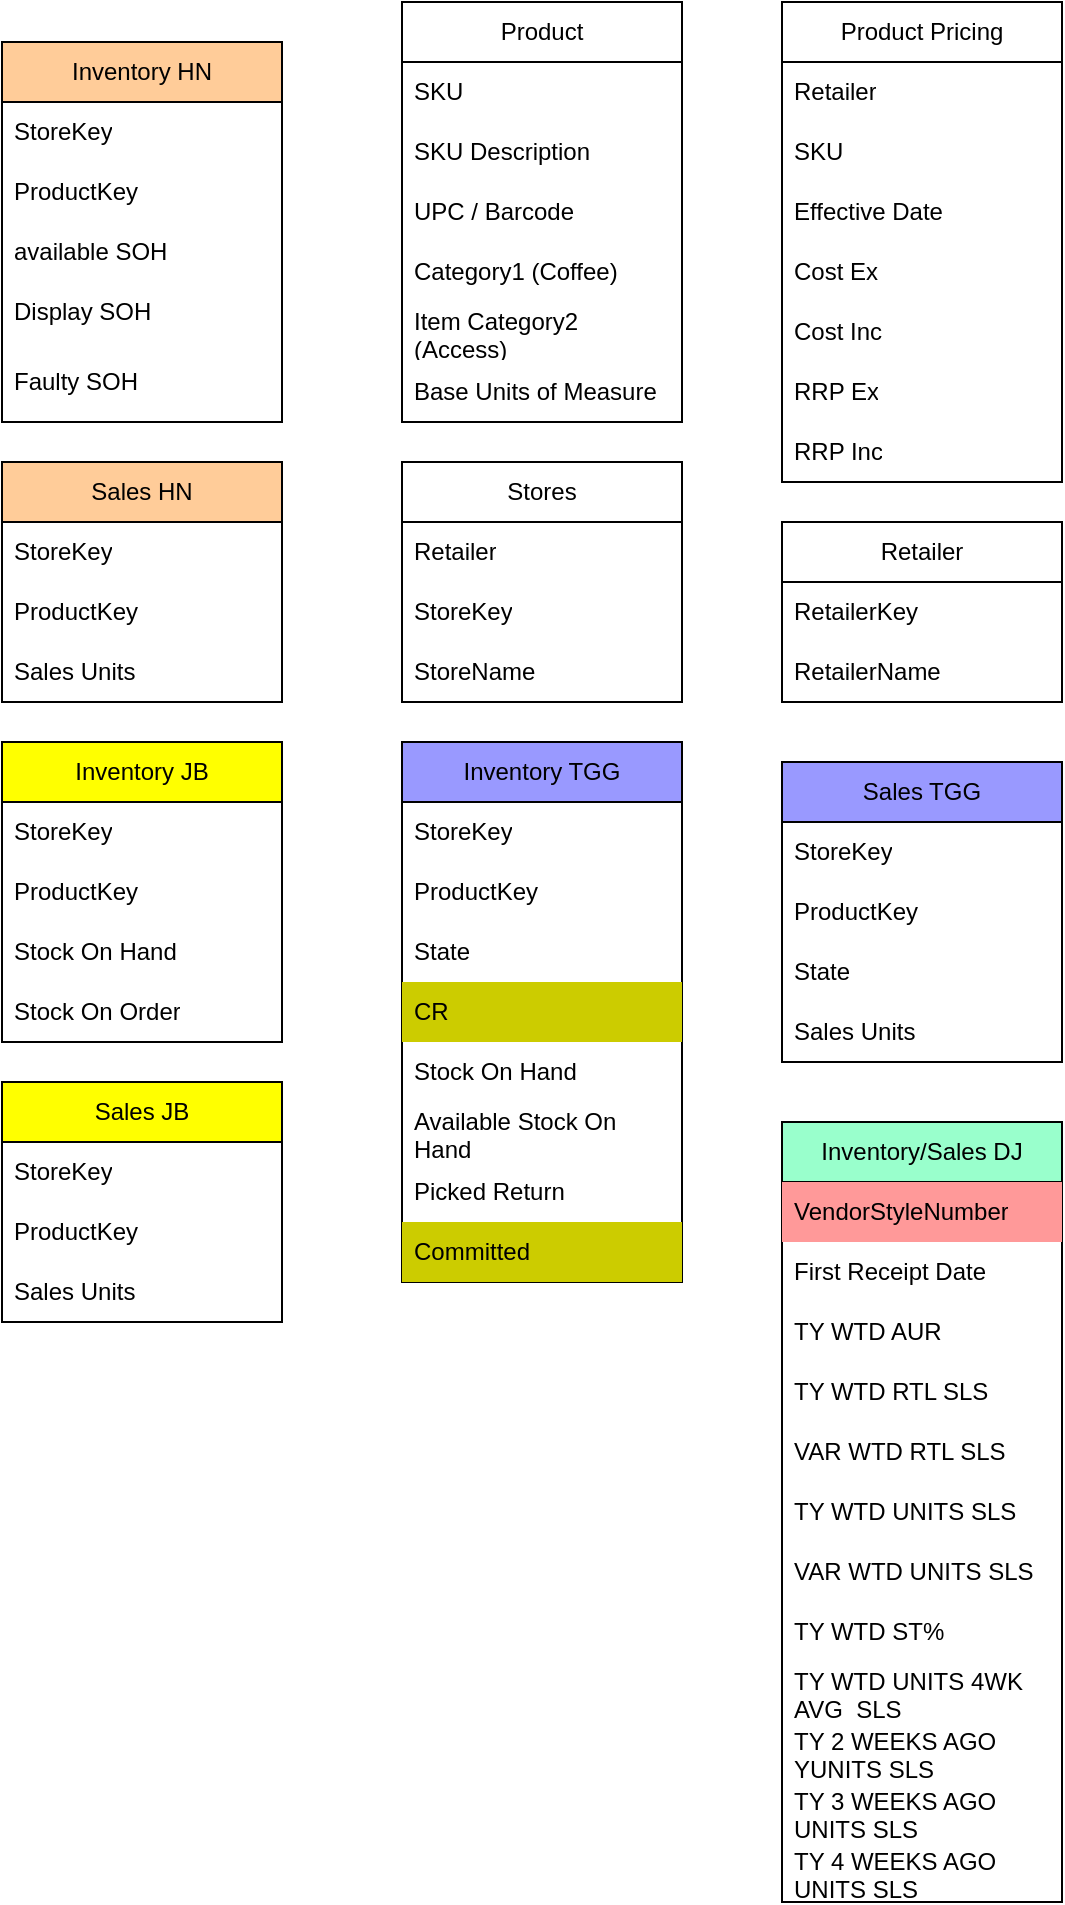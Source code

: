 <mxfile version="21.6.5" type="github">
  <diagram name="Page-1" id="cF4wm2pMIVL1QkA94cQu">
    <mxGraphModel dx="1535" dy="790" grid="1" gridSize="10" guides="1" tooltips="1" connect="1" arrows="1" fold="1" page="1" pageScale="1" pageWidth="850" pageHeight="1100" math="0" shadow="0">
      <root>
        <mxCell id="0" />
        <mxCell id="1" parent="0" />
        <mxCell id="5X5I6ebX2TFjHmfrxiP1-1" value="Inventory HN" style="swimlane;fontStyle=0;childLayout=stackLayout;horizontal=1;startSize=30;horizontalStack=0;resizeParent=1;resizeParentMax=0;resizeLast=0;collapsible=1;marginBottom=0;whiteSpace=wrap;html=1;fillColor=#FFCC99;" vertex="1" parent="1">
          <mxGeometry x="50" y="250" width="140" height="190" as="geometry" />
        </mxCell>
        <mxCell id="5X5I6ebX2TFjHmfrxiP1-47" value="StoreKey" style="text;strokeColor=none;fillColor=none;align=left;verticalAlign=middle;spacingLeft=4;spacingRight=4;overflow=hidden;points=[[0,0.5],[1,0.5]];portConstraint=eastwest;rotatable=0;whiteSpace=wrap;html=1;" vertex="1" parent="5X5I6ebX2TFjHmfrxiP1-1">
          <mxGeometry y="30" width="140" height="30" as="geometry" />
        </mxCell>
        <mxCell id="5X5I6ebX2TFjHmfrxiP1-2" value="ProductKey" style="text;strokeColor=none;fillColor=none;align=left;verticalAlign=middle;spacingLeft=4;spacingRight=4;overflow=hidden;points=[[0,0.5],[1,0.5]];portConstraint=eastwest;rotatable=0;whiteSpace=wrap;html=1;" vertex="1" parent="5X5I6ebX2TFjHmfrxiP1-1">
          <mxGeometry y="60" width="140" height="30" as="geometry" />
        </mxCell>
        <mxCell id="5X5I6ebX2TFjHmfrxiP1-46" value="available SOH" style="text;strokeColor=none;fillColor=none;align=left;verticalAlign=middle;spacingLeft=4;spacingRight=4;overflow=hidden;points=[[0,0.5],[1,0.5]];portConstraint=eastwest;rotatable=0;whiteSpace=wrap;html=1;" vertex="1" parent="5X5I6ebX2TFjHmfrxiP1-1">
          <mxGeometry y="90" width="140" height="30" as="geometry" />
        </mxCell>
        <mxCell id="5X5I6ebX2TFjHmfrxiP1-3" value="Display SOH" style="text;strokeColor=none;fillColor=none;align=left;verticalAlign=middle;spacingLeft=4;spacingRight=4;overflow=hidden;points=[[0,0.5],[1,0.5]];portConstraint=eastwest;rotatable=0;whiteSpace=wrap;html=1;" vertex="1" parent="5X5I6ebX2TFjHmfrxiP1-1">
          <mxGeometry y="120" width="140" height="30" as="geometry" />
        </mxCell>
        <mxCell id="5X5I6ebX2TFjHmfrxiP1-4" value="Faulty SOH" style="text;strokeColor=none;fillColor=none;align=left;verticalAlign=middle;spacingLeft=4;spacingRight=4;overflow=hidden;points=[[0,0.5],[1,0.5]];portConstraint=eastwest;rotatable=0;whiteSpace=wrap;html=1;" vertex="1" parent="5X5I6ebX2TFjHmfrxiP1-1">
          <mxGeometry y="150" width="140" height="40" as="geometry" />
        </mxCell>
        <mxCell id="5X5I6ebX2TFjHmfrxiP1-6" value="Sales HN" style="swimlane;fontStyle=0;childLayout=stackLayout;horizontal=1;startSize=30;horizontalStack=0;resizeParent=1;resizeParentMax=0;resizeLast=0;collapsible=1;marginBottom=0;whiteSpace=wrap;html=1;fillColor=#FFCC99;" vertex="1" parent="1">
          <mxGeometry x="50" y="460" width="140" height="120" as="geometry" />
        </mxCell>
        <mxCell id="5X5I6ebX2TFjHmfrxiP1-7" value="StoreKey" style="text;strokeColor=none;fillColor=none;align=left;verticalAlign=middle;spacingLeft=4;spacingRight=4;overflow=hidden;points=[[0,0.5],[1,0.5]];portConstraint=eastwest;rotatable=0;whiteSpace=wrap;html=1;" vertex="1" parent="5X5I6ebX2TFjHmfrxiP1-6">
          <mxGeometry y="30" width="140" height="30" as="geometry" />
        </mxCell>
        <mxCell id="5X5I6ebX2TFjHmfrxiP1-44" value="ProductKey" style="text;strokeColor=none;fillColor=none;align=left;verticalAlign=middle;spacingLeft=4;spacingRight=4;overflow=hidden;points=[[0,0.5],[1,0.5]];portConstraint=eastwest;rotatable=0;whiteSpace=wrap;html=1;" vertex="1" parent="5X5I6ebX2TFjHmfrxiP1-6">
          <mxGeometry y="60" width="140" height="30" as="geometry" />
        </mxCell>
        <mxCell id="5X5I6ebX2TFjHmfrxiP1-45" value="Sales Units" style="text;strokeColor=none;fillColor=none;align=left;verticalAlign=middle;spacingLeft=4;spacingRight=4;overflow=hidden;points=[[0,0.5],[1,0.5]];portConstraint=eastwest;rotatable=0;whiteSpace=wrap;html=1;" vertex="1" parent="5X5I6ebX2TFjHmfrxiP1-6">
          <mxGeometry y="90" width="140" height="30" as="geometry" />
        </mxCell>
        <mxCell id="5X5I6ebX2TFjHmfrxiP1-10" value="Product" style="swimlane;fontStyle=0;childLayout=stackLayout;horizontal=1;startSize=30;horizontalStack=0;resizeParent=1;resizeParentMax=0;resizeLast=0;collapsible=1;marginBottom=0;whiteSpace=wrap;html=1;" vertex="1" parent="1">
          <mxGeometry x="250" y="230" width="140" height="210" as="geometry" />
        </mxCell>
        <mxCell id="5X5I6ebX2TFjHmfrxiP1-11" value="SKU&lt;span style=&quot;white-space: pre;&quot;&gt;&#x9;&lt;/span&gt;&lt;br&gt;" style="text;strokeColor=none;fillColor=none;align=left;verticalAlign=middle;spacingLeft=4;spacingRight=4;overflow=hidden;points=[[0,0.5],[1,0.5]];portConstraint=eastwest;rotatable=0;whiteSpace=wrap;html=1;" vertex="1" parent="5X5I6ebX2TFjHmfrxiP1-10">
          <mxGeometry y="30" width="140" height="30" as="geometry" />
        </mxCell>
        <mxCell id="5X5I6ebX2TFjHmfrxiP1-14" value="SKU Description" style="text;strokeColor=none;fillColor=none;align=left;verticalAlign=middle;spacingLeft=4;spacingRight=4;overflow=hidden;points=[[0,0.5],[1,0.5]];portConstraint=eastwest;rotatable=0;whiteSpace=wrap;html=1;" vertex="1" parent="5X5I6ebX2TFjHmfrxiP1-10">
          <mxGeometry y="60" width="140" height="30" as="geometry" />
        </mxCell>
        <mxCell id="5X5I6ebX2TFjHmfrxiP1-12" value="UPC / Barcode" style="text;strokeColor=none;fillColor=none;align=left;verticalAlign=middle;spacingLeft=4;spacingRight=4;overflow=hidden;points=[[0,0.5],[1,0.5]];portConstraint=eastwest;rotatable=0;whiteSpace=wrap;html=1;" vertex="1" parent="5X5I6ebX2TFjHmfrxiP1-10">
          <mxGeometry y="90" width="140" height="30" as="geometry" />
        </mxCell>
        <mxCell id="5X5I6ebX2TFjHmfrxiP1-13" value="Category1 (Coffee)" style="text;strokeColor=none;fillColor=none;align=left;verticalAlign=middle;spacingLeft=4;spacingRight=4;overflow=hidden;points=[[0,0.5],[1,0.5]];portConstraint=eastwest;rotatable=0;whiteSpace=wrap;html=1;" vertex="1" parent="5X5I6ebX2TFjHmfrxiP1-10">
          <mxGeometry y="120" width="140" height="30" as="geometry" />
        </mxCell>
        <mxCell id="5X5I6ebX2TFjHmfrxiP1-15" value="Item Category2 (Access)" style="text;strokeColor=none;fillColor=none;align=left;verticalAlign=middle;spacingLeft=4;spacingRight=4;overflow=hidden;points=[[0,0.5],[1,0.5]];portConstraint=eastwest;rotatable=0;whiteSpace=wrap;html=1;" vertex="1" parent="5X5I6ebX2TFjHmfrxiP1-10">
          <mxGeometry y="150" width="140" height="30" as="geometry" />
        </mxCell>
        <mxCell id="5X5I6ebX2TFjHmfrxiP1-16" value="Base Units of Measure" style="text;strokeColor=none;fillColor=none;align=left;verticalAlign=middle;spacingLeft=4;spacingRight=4;overflow=hidden;points=[[0,0.5],[1,0.5]];portConstraint=eastwest;rotatable=0;whiteSpace=wrap;html=1;" vertex="1" parent="5X5I6ebX2TFjHmfrxiP1-10">
          <mxGeometry y="180" width="140" height="30" as="geometry" />
        </mxCell>
        <mxCell id="5X5I6ebX2TFjHmfrxiP1-17" value="Product Pricing" style="swimlane;fontStyle=0;childLayout=stackLayout;horizontal=1;startSize=30;horizontalStack=0;resizeParent=1;resizeParentMax=0;resizeLast=0;collapsible=1;marginBottom=0;whiteSpace=wrap;html=1;" vertex="1" parent="1">
          <mxGeometry x="440" y="230" width="140" height="240" as="geometry" />
        </mxCell>
        <mxCell id="5X5I6ebX2TFjHmfrxiP1-18" value="Retailer" style="text;strokeColor=none;fillColor=none;align=left;verticalAlign=middle;spacingLeft=4;spacingRight=4;overflow=hidden;points=[[0,0.5],[1,0.5]];portConstraint=eastwest;rotatable=0;whiteSpace=wrap;html=1;" vertex="1" parent="5X5I6ebX2TFjHmfrxiP1-17">
          <mxGeometry y="30" width="140" height="30" as="geometry" />
        </mxCell>
        <mxCell id="5X5I6ebX2TFjHmfrxiP1-21" value="SKU" style="text;strokeColor=none;fillColor=none;align=left;verticalAlign=middle;spacingLeft=4;spacingRight=4;overflow=hidden;points=[[0,0.5],[1,0.5]];portConstraint=eastwest;rotatable=0;whiteSpace=wrap;html=1;" vertex="1" parent="5X5I6ebX2TFjHmfrxiP1-17">
          <mxGeometry y="60" width="140" height="30" as="geometry" />
        </mxCell>
        <mxCell id="5X5I6ebX2TFjHmfrxiP1-19" value="Effective Date" style="text;strokeColor=none;fillColor=none;align=left;verticalAlign=middle;spacingLeft=4;spacingRight=4;overflow=hidden;points=[[0,0.5],[1,0.5]];portConstraint=eastwest;rotatable=0;whiteSpace=wrap;html=1;" vertex="1" parent="5X5I6ebX2TFjHmfrxiP1-17">
          <mxGeometry y="90" width="140" height="30" as="geometry" />
        </mxCell>
        <mxCell id="5X5I6ebX2TFjHmfrxiP1-20" value="Cost Ex" style="text;strokeColor=none;fillColor=none;align=left;verticalAlign=middle;spacingLeft=4;spacingRight=4;overflow=hidden;points=[[0,0.5],[1,0.5]];portConstraint=eastwest;rotatable=0;whiteSpace=wrap;html=1;" vertex="1" parent="5X5I6ebX2TFjHmfrxiP1-17">
          <mxGeometry y="120" width="140" height="30" as="geometry" />
        </mxCell>
        <mxCell id="5X5I6ebX2TFjHmfrxiP1-23" value="Cost Inc" style="text;strokeColor=none;fillColor=none;align=left;verticalAlign=middle;spacingLeft=4;spacingRight=4;overflow=hidden;points=[[0,0.5],[1,0.5]];portConstraint=eastwest;rotatable=0;whiteSpace=wrap;html=1;" vertex="1" parent="5X5I6ebX2TFjHmfrxiP1-17">
          <mxGeometry y="150" width="140" height="30" as="geometry" />
        </mxCell>
        <mxCell id="5X5I6ebX2TFjHmfrxiP1-24" value="RRP Ex" style="text;strokeColor=none;fillColor=none;align=left;verticalAlign=middle;spacingLeft=4;spacingRight=4;overflow=hidden;points=[[0,0.5],[1,0.5]];portConstraint=eastwest;rotatable=0;whiteSpace=wrap;html=1;" vertex="1" parent="5X5I6ebX2TFjHmfrxiP1-17">
          <mxGeometry y="180" width="140" height="30" as="geometry" />
        </mxCell>
        <mxCell id="5X5I6ebX2TFjHmfrxiP1-25" value="RRP Inc" style="text;strokeColor=none;fillColor=none;align=left;verticalAlign=middle;spacingLeft=4;spacingRight=4;overflow=hidden;points=[[0,0.5],[1,0.5]];portConstraint=eastwest;rotatable=0;whiteSpace=wrap;html=1;" vertex="1" parent="5X5I6ebX2TFjHmfrxiP1-17">
          <mxGeometry y="210" width="140" height="30" as="geometry" />
        </mxCell>
        <mxCell id="5X5I6ebX2TFjHmfrxiP1-26" value="Stores" style="swimlane;fontStyle=0;childLayout=stackLayout;horizontal=1;startSize=30;horizontalStack=0;resizeParent=1;resizeParentMax=0;resizeLast=0;collapsible=1;marginBottom=0;whiteSpace=wrap;html=1;" vertex="1" parent="1">
          <mxGeometry x="250" y="460" width="140" height="120" as="geometry" />
        </mxCell>
        <mxCell id="5X5I6ebX2TFjHmfrxiP1-27" value="Retailer" style="text;strokeColor=none;fillColor=none;align=left;verticalAlign=middle;spacingLeft=4;spacingRight=4;overflow=hidden;points=[[0,0.5],[1,0.5]];portConstraint=eastwest;rotatable=0;whiteSpace=wrap;html=1;" vertex="1" parent="5X5I6ebX2TFjHmfrxiP1-26">
          <mxGeometry y="30" width="140" height="30" as="geometry" />
        </mxCell>
        <mxCell id="5X5I6ebX2TFjHmfrxiP1-28" value="StoreKey" style="text;strokeColor=none;fillColor=none;align=left;verticalAlign=middle;spacingLeft=4;spacingRight=4;overflow=hidden;points=[[0,0.5],[1,0.5]];portConstraint=eastwest;rotatable=0;whiteSpace=wrap;html=1;" vertex="1" parent="5X5I6ebX2TFjHmfrxiP1-26">
          <mxGeometry y="60" width="140" height="30" as="geometry" />
        </mxCell>
        <mxCell id="5X5I6ebX2TFjHmfrxiP1-29" value="StoreName" style="text;strokeColor=none;fillColor=none;align=left;verticalAlign=middle;spacingLeft=4;spacingRight=4;overflow=hidden;points=[[0,0.5],[1,0.5]];portConstraint=eastwest;rotatable=0;whiteSpace=wrap;html=1;" vertex="1" parent="5X5I6ebX2TFjHmfrxiP1-26">
          <mxGeometry y="90" width="140" height="30" as="geometry" />
        </mxCell>
        <mxCell id="5X5I6ebX2TFjHmfrxiP1-30" value="Retailer" style="swimlane;fontStyle=0;childLayout=stackLayout;horizontal=1;startSize=30;horizontalStack=0;resizeParent=1;resizeParentMax=0;resizeLast=0;collapsible=1;marginBottom=0;whiteSpace=wrap;html=1;" vertex="1" parent="1">
          <mxGeometry x="440" y="490" width="140" height="90" as="geometry" />
        </mxCell>
        <mxCell id="5X5I6ebX2TFjHmfrxiP1-31" value="RetailerKey" style="text;strokeColor=none;fillColor=none;align=left;verticalAlign=middle;spacingLeft=4;spacingRight=4;overflow=hidden;points=[[0,0.5],[1,0.5]];portConstraint=eastwest;rotatable=0;whiteSpace=wrap;html=1;" vertex="1" parent="5X5I6ebX2TFjHmfrxiP1-30">
          <mxGeometry y="30" width="140" height="30" as="geometry" />
        </mxCell>
        <mxCell id="5X5I6ebX2TFjHmfrxiP1-32" value="RetailerName" style="text;strokeColor=none;fillColor=none;align=left;verticalAlign=middle;spacingLeft=4;spacingRight=4;overflow=hidden;points=[[0,0.5],[1,0.5]];portConstraint=eastwest;rotatable=0;whiteSpace=wrap;html=1;" vertex="1" parent="5X5I6ebX2TFjHmfrxiP1-30">
          <mxGeometry y="60" width="140" height="30" as="geometry" />
        </mxCell>
        <mxCell id="5X5I6ebX2TFjHmfrxiP1-34" value="Inventory JB" style="swimlane;fontStyle=0;childLayout=stackLayout;horizontal=1;startSize=30;horizontalStack=0;resizeParent=1;resizeParentMax=0;resizeLast=0;collapsible=1;marginBottom=0;whiteSpace=wrap;html=1;fillColor=#FFFF00;" vertex="1" parent="1">
          <mxGeometry x="50" y="600" width="140" height="150" as="geometry" />
        </mxCell>
        <mxCell id="5X5I6ebX2TFjHmfrxiP1-35" value="StoreKey" style="text;strokeColor=none;fillColor=none;align=left;verticalAlign=middle;spacingLeft=4;spacingRight=4;overflow=hidden;points=[[0,0.5],[1,0.5]];portConstraint=eastwest;rotatable=0;whiteSpace=wrap;html=1;" vertex="1" parent="5X5I6ebX2TFjHmfrxiP1-34">
          <mxGeometry y="30" width="140" height="30" as="geometry" />
        </mxCell>
        <mxCell id="5X5I6ebX2TFjHmfrxiP1-38" value="ProductKey" style="text;strokeColor=none;fillColor=none;align=left;verticalAlign=middle;spacingLeft=4;spacingRight=4;overflow=hidden;points=[[0,0.5],[1,0.5]];portConstraint=eastwest;rotatable=0;whiteSpace=wrap;html=1;" vertex="1" parent="5X5I6ebX2TFjHmfrxiP1-34">
          <mxGeometry y="60" width="140" height="30" as="geometry" />
        </mxCell>
        <mxCell id="5X5I6ebX2TFjHmfrxiP1-39" value="Stock On Hand" style="text;strokeColor=none;fillColor=none;align=left;verticalAlign=middle;spacingLeft=4;spacingRight=4;overflow=hidden;points=[[0,0.5],[1,0.5]];portConstraint=eastwest;rotatable=0;whiteSpace=wrap;html=1;" vertex="1" parent="5X5I6ebX2TFjHmfrxiP1-34">
          <mxGeometry y="90" width="140" height="30" as="geometry" />
        </mxCell>
        <mxCell id="5X5I6ebX2TFjHmfrxiP1-36" value="Stock On Order" style="text;strokeColor=none;fillColor=none;align=left;verticalAlign=middle;spacingLeft=4;spacingRight=4;overflow=hidden;points=[[0,0.5],[1,0.5]];portConstraint=eastwest;rotatable=0;whiteSpace=wrap;html=1;" vertex="1" parent="5X5I6ebX2TFjHmfrxiP1-34">
          <mxGeometry y="120" width="140" height="30" as="geometry" />
        </mxCell>
        <mxCell id="5X5I6ebX2TFjHmfrxiP1-40" value="Sales JB" style="swimlane;fontStyle=0;childLayout=stackLayout;horizontal=1;startSize=30;horizontalStack=0;resizeParent=1;resizeParentMax=0;resizeLast=0;collapsible=1;marginBottom=0;whiteSpace=wrap;html=1;fillColor=#FFFF00;" vertex="1" parent="1">
          <mxGeometry x="50" y="770" width="140" height="120" as="geometry" />
        </mxCell>
        <mxCell id="5X5I6ebX2TFjHmfrxiP1-43" value="StoreKey" style="text;strokeColor=none;fillColor=none;align=left;verticalAlign=middle;spacingLeft=4;spacingRight=4;overflow=hidden;points=[[0,0.5],[1,0.5]];portConstraint=eastwest;rotatable=0;whiteSpace=wrap;html=1;" vertex="1" parent="5X5I6ebX2TFjHmfrxiP1-40">
          <mxGeometry y="30" width="140" height="30" as="geometry" />
        </mxCell>
        <mxCell id="5X5I6ebX2TFjHmfrxiP1-41" value="ProductKey" style="text;strokeColor=none;fillColor=none;align=left;verticalAlign=middle;spacingLeft=4;spacingRight=4;overflow=hidden;points=[[0,0.5],[1,0.5]];portConstraint=eastwest;rotatable=0;whiteSpace=wrap;html=1;" vertex="1" parent="5X5I6ebX2TFjHmfrxiP1-40">
          <mxGeometry y="60" width="140" height="30" as="geometry" />
        </mxCell>
        <mxCell id="5X5I6ebX2TFjHmfrxiP1-42" value="Sales Units" style="text;strokeColor=none;fillColor=none;align=left;verticalAlign=middle;spacingLeft=4;spacingRight=4;overflow=hidden;points=[[0,0.5],[1,0.5]];portConstraint=eastwest;rotatable=0;whiteSpace=wrap;html=1;" vertex="1" parent="5X5I6ebX2TFjHmfrxiP1-40">
          <mxGeometry y="90" width="140" height="30" as="geometry" />
        </mxCell>
        <mxCell id="5X5I6ebX2TFjHmfrxiP1-48" value="Inventory TGG" style="swimlane;fontStyle=0;childLayout=stackLayout;horizontal=1;startSize=30;horizontalStack=0;resizeParent=1;resizeParentMax=0;resizeLast=0;collapsible=1;marginBottom=0;whiteSpace=wrap;html=1;fillColor=#9999FF;" vertex="1" parent="1">
          <mxGeometry x="250" y="600" width="140" height="270" as="geometry" />
        </mxCell>
        <mxCell id="5X5I6ebX2TFjHmfrxiP1-49" value="StoreKey" style="text;strokeColor=none;fillColor=none;align=left;verticalAlign=middle;spacingLeft=4;spacingRight=4;overflow=hidden;points=[[0,0.5],[1,0.5]];portConstraint=eastwest;rotatable=0;whiteSpace=wrap;html=1;" vertex="1" parent="5X5I6ebX2TFjHmfrxiP1-48">
          <mxGeometry y="30" width="140" height="30" as="geometry" />
        </mxCell>
        <mxCell id="5X5I6ebX2TFjHmfrxiP1-50" value="ProductKey" style="text;strokeColor=none;fillColor=none;align=left;verticalAlign=middle;spacingLeft=4;spacingRight=4;overflow=hidden;points=[[0,0.5],[1,0.5]];portConstraint=eastwest;rotatable=0;whiteSpace=wrap;html=1;" vertex="1" parent="5X5I6ebX2TFjHmfrxiP1-48">
          <mxGeometry y="60" width="140" height="30" as="geometry" />
        </mxCell>
        <mxCell id="5X5I6ebX2TFjHmfrxiP1-53" value="State" style="text;strokeColor=none;fillColor=none;align=left;verticalAlign=middle;spacingLeft=4;spacingRight=4;overflow=hidden;points=[[0,0.5],[1,0.5]];portConstraint=eastwest;rotatable=0;whiteSpace=wrap;html=1;" vertex="1" parent="5X5I6ebX2TFjHmfrxiP1-48">
          <mxGeometry y="90" width="140" height="30" as="geometry" />
        </mxCell>
        <mxCell id="5X5I6ebX2TFjHmfrxiP1-56" value="CR" style="text;strokeColor=none;fillColor=#CCCC00;align=left;verticalAlign=middle;spacingLeft=4;spacingRight=4;overflow=hidden;points=[[0,0.5],[1,0.5]];portConstraint=eastwest;rotatable=0;whiteSpace=wrap;html=1;" vertex="1" parent="5X5I6ebX2TFjHmfrxiP1-48">
          <mxGeometry y="120" width="140" height="30" as="geometry" />
        </mxCell>
        <mxCell id="5X5I6ebX2TFjHmfrxiP1-51" value="Stock On Hand" style="text;strokeColor=none;fillColor=none;align=left;verticalAlign=middle;spacingLeft=4;spacingRight=4;overflow=hidden;points=[[0,0.5],[1,0.5]];portConstraint=eastwest;rotatable=0;whiteSpace=wrap;html=1;" vertex="1" parent="5X5I6ebX2TFjHmfrxiP1-48">
          <mxGeometry y="150" width="140" height="30" as="geometry" />
        </mxCell>
        <mxCell id="5X5I6ebX2TFjHmfrxiP1-52" value="Available Stock On Hand" style="text;strokeColor=none;fillColor=none;align=left;verticalAlign=middle;spacingLeft=4;spacingRight=4;overflow=hidden;points=[[0,0.5],[1,0.5]];portConstraint=eastwest;rotatable=0;whiteSpace=wrap;html=1;" vertex="1" parent="5X5I6ebX2TFjHmfrxiP1-48">
          <mxGeometry y="180" width="140" height="30" as="geometry" />
        </mxCell>
        <mxCell id="5X5I6ebX2TFjHmfrxiP1-54" value="Picked Return" style="text;strokeColor=none;fillColor=none;align=left;verticalAlign=middle;spacingLeft=4;spacingRight=4;overflow=hidden;points=[[0,0.5],[1,0.5]];portConstraint=eastwest;rotatable=0;whiteSpace=wrap;html=1;" vertex="1" parent="5X5I6ebX2TFjHmfrxiP1-48">
          <mxGeometry y="210" width="140" height="30" as="geometry" />
        </mxCell>
        <mxCell id="5X5I6ebX2TFjHmfrxiP1-55" value="Committed" style="text;strokeColor=none;fillColor=#CCCC00;align=left;verticalAlign=middle;spacingLeft=4;spacingRight=4;overflow=hidden;points=[[0,0.5],[1,0.5]];portConstraint=eastwest;rotatable=0;whiteSpace=wrap;html=1;" vertex="1" parent="5X5I6ebX2TFjHmfrxiP1-48">
          <mxGeometry y="240" width="140" height="30" as="geometry" />
        </mxCell>
        <mxCell id="5X5I6ebX2TFjHmfrxiP1-58" value="Sales TGG" style="swimlane;fontStyle=0;childLayout=stackLayout;horizontal=1;startSize=30;horizontalStack=0;resizeParent=1;resizeParentMax=0;resizeLast=0;collapsible=1;marginBottom=0;whiteSpace=wrap;html=1;fillColor=#9999FF;" vertex="1" parent="1">
          <mxGeometry x="440" y="610" width="140" height="150" as="geometry" />
        </mxCell>
        <mxCell id="5X5I6ebX2TFjHmfrxiP1-59" value="StoreKey" style="text;strokeColor=none;fillColor=none;align=left;verticalAlign=middle;spacingLeft=4;spacingRight=4;overflow=hidden;points=[[0,0.5],[1,0.5]];portConstraint=eastwest;rotatable=0;whiteSpace=wrap;html=1;" vertex="1" parent="5X5I6ebX2TFjHmfrxiP1-58">
          <mxGeometry y="30" width="140" height="30" as="geometry" />
        </mxCell>
        <mxCell id="5X5I6ebX2TFjHmfrxiP1-60" value="ProductKey" style="text;strokeColor=none;fillColor=none;align=left;verticalAlign=middle;spacingLeft=4;spacingRight=4;overflow=hidden;points=[[0,0.5],[1,0.5]];portConstraint=eastwest;rotatable=0;whiteSpace=wrap;html=1;" vertex="1" parent="5X5I6ebX2TFjHmfrxiP1-58">
          <mxGeometry y="60" width="140" height="30" as="geometry" />
        </mxCell>
        <mxCell id="5X5I6ebX2TFjHmfrxiP1-61" value="State" style="text;strokeColor=none;fillColor=none;align=left;verticalAlign=middle;spacingLeft=4;spacingRight=4;overflow=hidden;points=[[0,0.5],[1,0.5]];portConstraint=eastwest;rotatable=0;whiteSpace=wrap;html=1;" vertex="1" parent="5X5I6ebX2TFjHmfrxiP1-58">
          <mxGeometry y="90" width="140" height="30" as="geometry" />
        </mxCell>
        <mxCell id="5X5I6ebX2TFjHmfrxiP1-66" value="Sales Units" style="text;strokeColor=none;fillColor=none;align=left;verticalAlign=middle;spacingLeft=4;spacingRight=4;overflow=hidden;points=[[0,0.5],[1,0.5]];portConstraint=eastwest;rotatable=0;whiteSpace=wrap;html=1;" vertex="1" parent="5X5I6ebX2TFjHmfrxiP1-58">
          <mxGeometry y="120" width="140" height="30" as="geometry" />
        </mxCell>
        <mxCell id="5X5I6ebX2TFjHmfrxiP1-67" value="Inventory/Sales DJ" style="swimlane;fontStyle=0;childLayout=stackLayout;horizontal=1;startSize=30;horizontalStack=0;resizeParent=1;resizeParentMax=0;resizeLast=0;collapsible=1;marginBottom=0;whiteSpace=wrap;html=1;fillColor=#99FFCC;" vertex="1" parent="1">
          <mxGeometry x="440" y="790" width="140" height="390" as="geometry" />
        </mxCell>
        <mxCell id="5X5I6ebX2TFjHmfrxiP1-68" value="VendorStyleNumber" style="text;strokeColor=none;fillColor=#FF9999;align=left;verticalAlign=middle;spacingLeft=4;spacingRight=4;overflow=hidden;points=[[0,0.5],[1,0.5]];portConstraint=eastwest;rotatable=0;whiteSpace=wrap;html=1;" vertex="1" parent="5X5I6ebX2TFjHmfrxiP1-67">
          <mxGeometry y="30" width="140" height="30" as="geometry" />
        </mxCell>
        <mxCell id="5X5I6ebX2TFjHmfrxiP1-69" value="First Receipt Date" style="text;strokeColor=none;fillColor=none;align=left;verticalAlign=middle;spacingLeft=4;spacingRight=4;overflow=hidden;points=[[0,0.5],[1,0.5]];portConstraint=eastwest;rotatable=0;whiteSpace=wrap;html=1;" vertex="1" parent="5X5I6ebX2TFjHmfrxiP1-67">
          <mxGeometry y="60" width="140" height="30" as="geometry" />
        </mxCell>
        <mxCell id="5X5I6ebX2TFjHmfrxiP1-70" value="TY WTD AUR" style="text;strokeColor=none;fillColor=none;align=left;verticalAlign=middle;spacingLeft=4;spacingRight=4;overflow=hidden;points=[[0,0.5],[1,0.5]];portConstraint=eastwest;rotatable=0;whiteSpace=wrap;html=1;" vertex="1" parent="5X5I6ebX2TFjHmfrxiP1-67">
          <mxGeometry y="90" width="140" height="30" as="geometry" />
        </mxCell>
        <mxCell id="5X5I6ebX2TFjHmfrxiP1-71" value="TY WTD RTL SLS" style="text;strokeColor=none;fillColor=none;align=left;verticalAlign=middle;spacingLeft=4;spacingRight=4;overflow=hidden;points=[[0,0.5],[1,0.5]];portConstraint=eastwest;rotatable=0;whiteSpace=wrap;html=1;" vertex="1" parent="5X5I6ebX2TFjHmfrxiP1-67">
          <mxGeometry y="120" width="140" height="30" as="geometry" />
        </mxCell>
        <mxCell id="5X5I6ebX2TFjHmfrxiP1-72" value="VAR WTD RTL SLS" style="text;strokeColor=none;fillColor=none;align=left;verticalAlign=middle;spacingLeft=4;spacingRight=4;overflow=hidden;points=[[0,0.5],[1,0.5]];portConstraint=eastwest;rotatable=0;whiteSpace=wrap;html=1;" vertex="1" parent="5X5I6ebX2TFjHmfrxiP1-67">
          <mxGeometry y="150" width="140" height="30" as="geometry" />
        </mxCell>
        <mxCell id="5X5I6ebX2TFjHmfrxiP1-73" value="TY WTD UNITS SLS" style="text;strokeColor=none;fillColor=none;align=left;verticalAlign=middle;spacingLeft=4;spacingRight=4;overflow=hidden;points=[[0,0.5],[1,0.5]];portConstraint=eastwest;rotatable=0;whiteSpace=wrap;html=1;" vertex="1" parent="5X5I6ebX2TFjHmfrxiP1-67">
          <mxGeometry y="180" width="140" height="30" as="geometry" />
        </mxCell>
        <mxCell id="5X5I6ebX2TFjHmfrxiP1-74" value="VAR WTD UNITS SLS" style="text;strokeColor=none;fillColor=none;align=left;verticalAlign=middle;spacingLeft=4;spacingRight=4;overflow=hidden;points=[[0,0.5],[1,0.5]];portConstraint=eastwest;rotatable=0;whiteSpace=wrap;html=1;" vertex="1" parent="5X5I6ebX2TFjHmfrxiP1-67">
          <mxGeometry y="210" width="140" height="30" as="geometry" />
        </mxCell>
        <mxCell id="5X5I6ebX2TFjHmfrxiP1-75" value="TY WTD ST%" style="text;strokeColor=none;fillColor=none;align=left;verticalAlign=middle;spacingLeft=4;spacingRight=4;overflow=hidden;points=[[0,0.5],[1,0.5]];portConstraint=eastwest;rotatable=0;whiteSpace=wrap;html=1;" vertex="1" parent="5X5I6ebX2TFjHmfrxiP1-67">
          <mxGeometry y="240" width="140" height="30" as="geometry" />
        </mxCell>
        <mxCell id="5X5I6ebX2TFjHmfrxiP1-76" value="TY WTD UNITS 4WK AVG&amp;nbsp; SLS" style="text;strokeColor=none;fillColor=none;align=left;verticalAlign=middle;spacingLeft=4;spacingRight=4;overflow=hidden;points=[[0,0.5],[1,0.5]];portConstraint=eastwest;rotatable=0;whiteSpace=wrap;html=1;" vertex="1" parent="5X5I6ebX2TFjHmfrxiP1-67">
          <mxGeometry y="270" width="140" height="30" as="geometry" />
        </mxCell>
        <mxCell id="5X5I6ebX2TFjHmfrxiP1-77" value="TY 2 WEEKS AGO YUNITS SLS" style="text;strokeColor=none;fillColor=none;align=left;verticalAlign=middle;spacingLeft=4;spacingRight=4;overflow=hidden;points=[[0,0.5],[1,0.5]];portConstraint=eastwest;rotatable=0;whiteSpace=wrap;html=1;" vertex="1" parent="5X5I6ebX2TFjHmfrxiP1-67">
          <mxGeometry y="300" width="140" height="30" as="geometry" />
        </mxCell>
        <mxCell id="5X5I6ebX2TFjHmfrxiP1-78" value="TY 3 WEEKS AGO UNITS SLS" style="text;strokeColor=none;fillColor=none;align=left;verticalAlign=middle;spacingLeft=4;spacingRight=4;overflow=hidden;points=[[0,0.5],[1,0.5]];portConstraint=eastwest;rotatable=0;whiteSpace=wrap;html=1;" vertex="1" parent="5X5I6ebX2TFjHmfrxiP1-67">
          <mxGeometry y="330" width="140" height="30" as="geometry" />
        </mxCell>
        <mxCell id="5X5I6ebX2TFjHmfrxiP1-79" value="TY 4 WEEKS AGO UNITS SLS" style="text;strokeColor=none;fillColor=none;align=left;verticalAlign=middle;spacingLeft=4;spacingRight=4;overflow=hidden;points=[[0,0.5],[1,0.5]];portConstraint=eastwest;rotatable=0;whiteSpace=wrap;html=1;" vertex="1" parent="5X5I6ebX2TFjHmfrxiP1-67">
          <mxGeometry y="360" width="140" height="30" as="geometry" />
        </mxCell>
      </root>
    </mxGraphModel>
  </diagram>
</mxfile>
